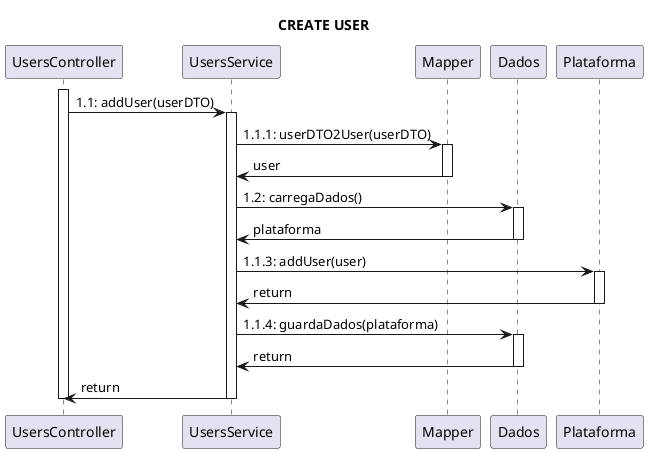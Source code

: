 @startuml

title CREATE USER

activate UsersController
UsersController -> UsersService: 1.1: addUser(userDTO)
activate UsersService
UsersService -> Mapper: 1.1.1: userDTO2User(userDTO)
activate Mapper
Mapper -> UsersService: user
deactivate Mapper
UsersService -> Dados: 1.2: carregaDados()
activate Dados
Dados -> UsersService: plataforma
deactivate Dados
UsersService -> Plataforma: 1.1.3: addUser(user)
activate Plataforma
Plataforma -> UsersService: return
deactivate Plataforma
UsersService -> Dados: 1.1.4: guardaDados(plataforma)
activate Dados
Dados -> UsersService: return
deactivate Dados
UsersService -> UsersController: return
deactivate UsersService
deactivate UsersController

@enduml